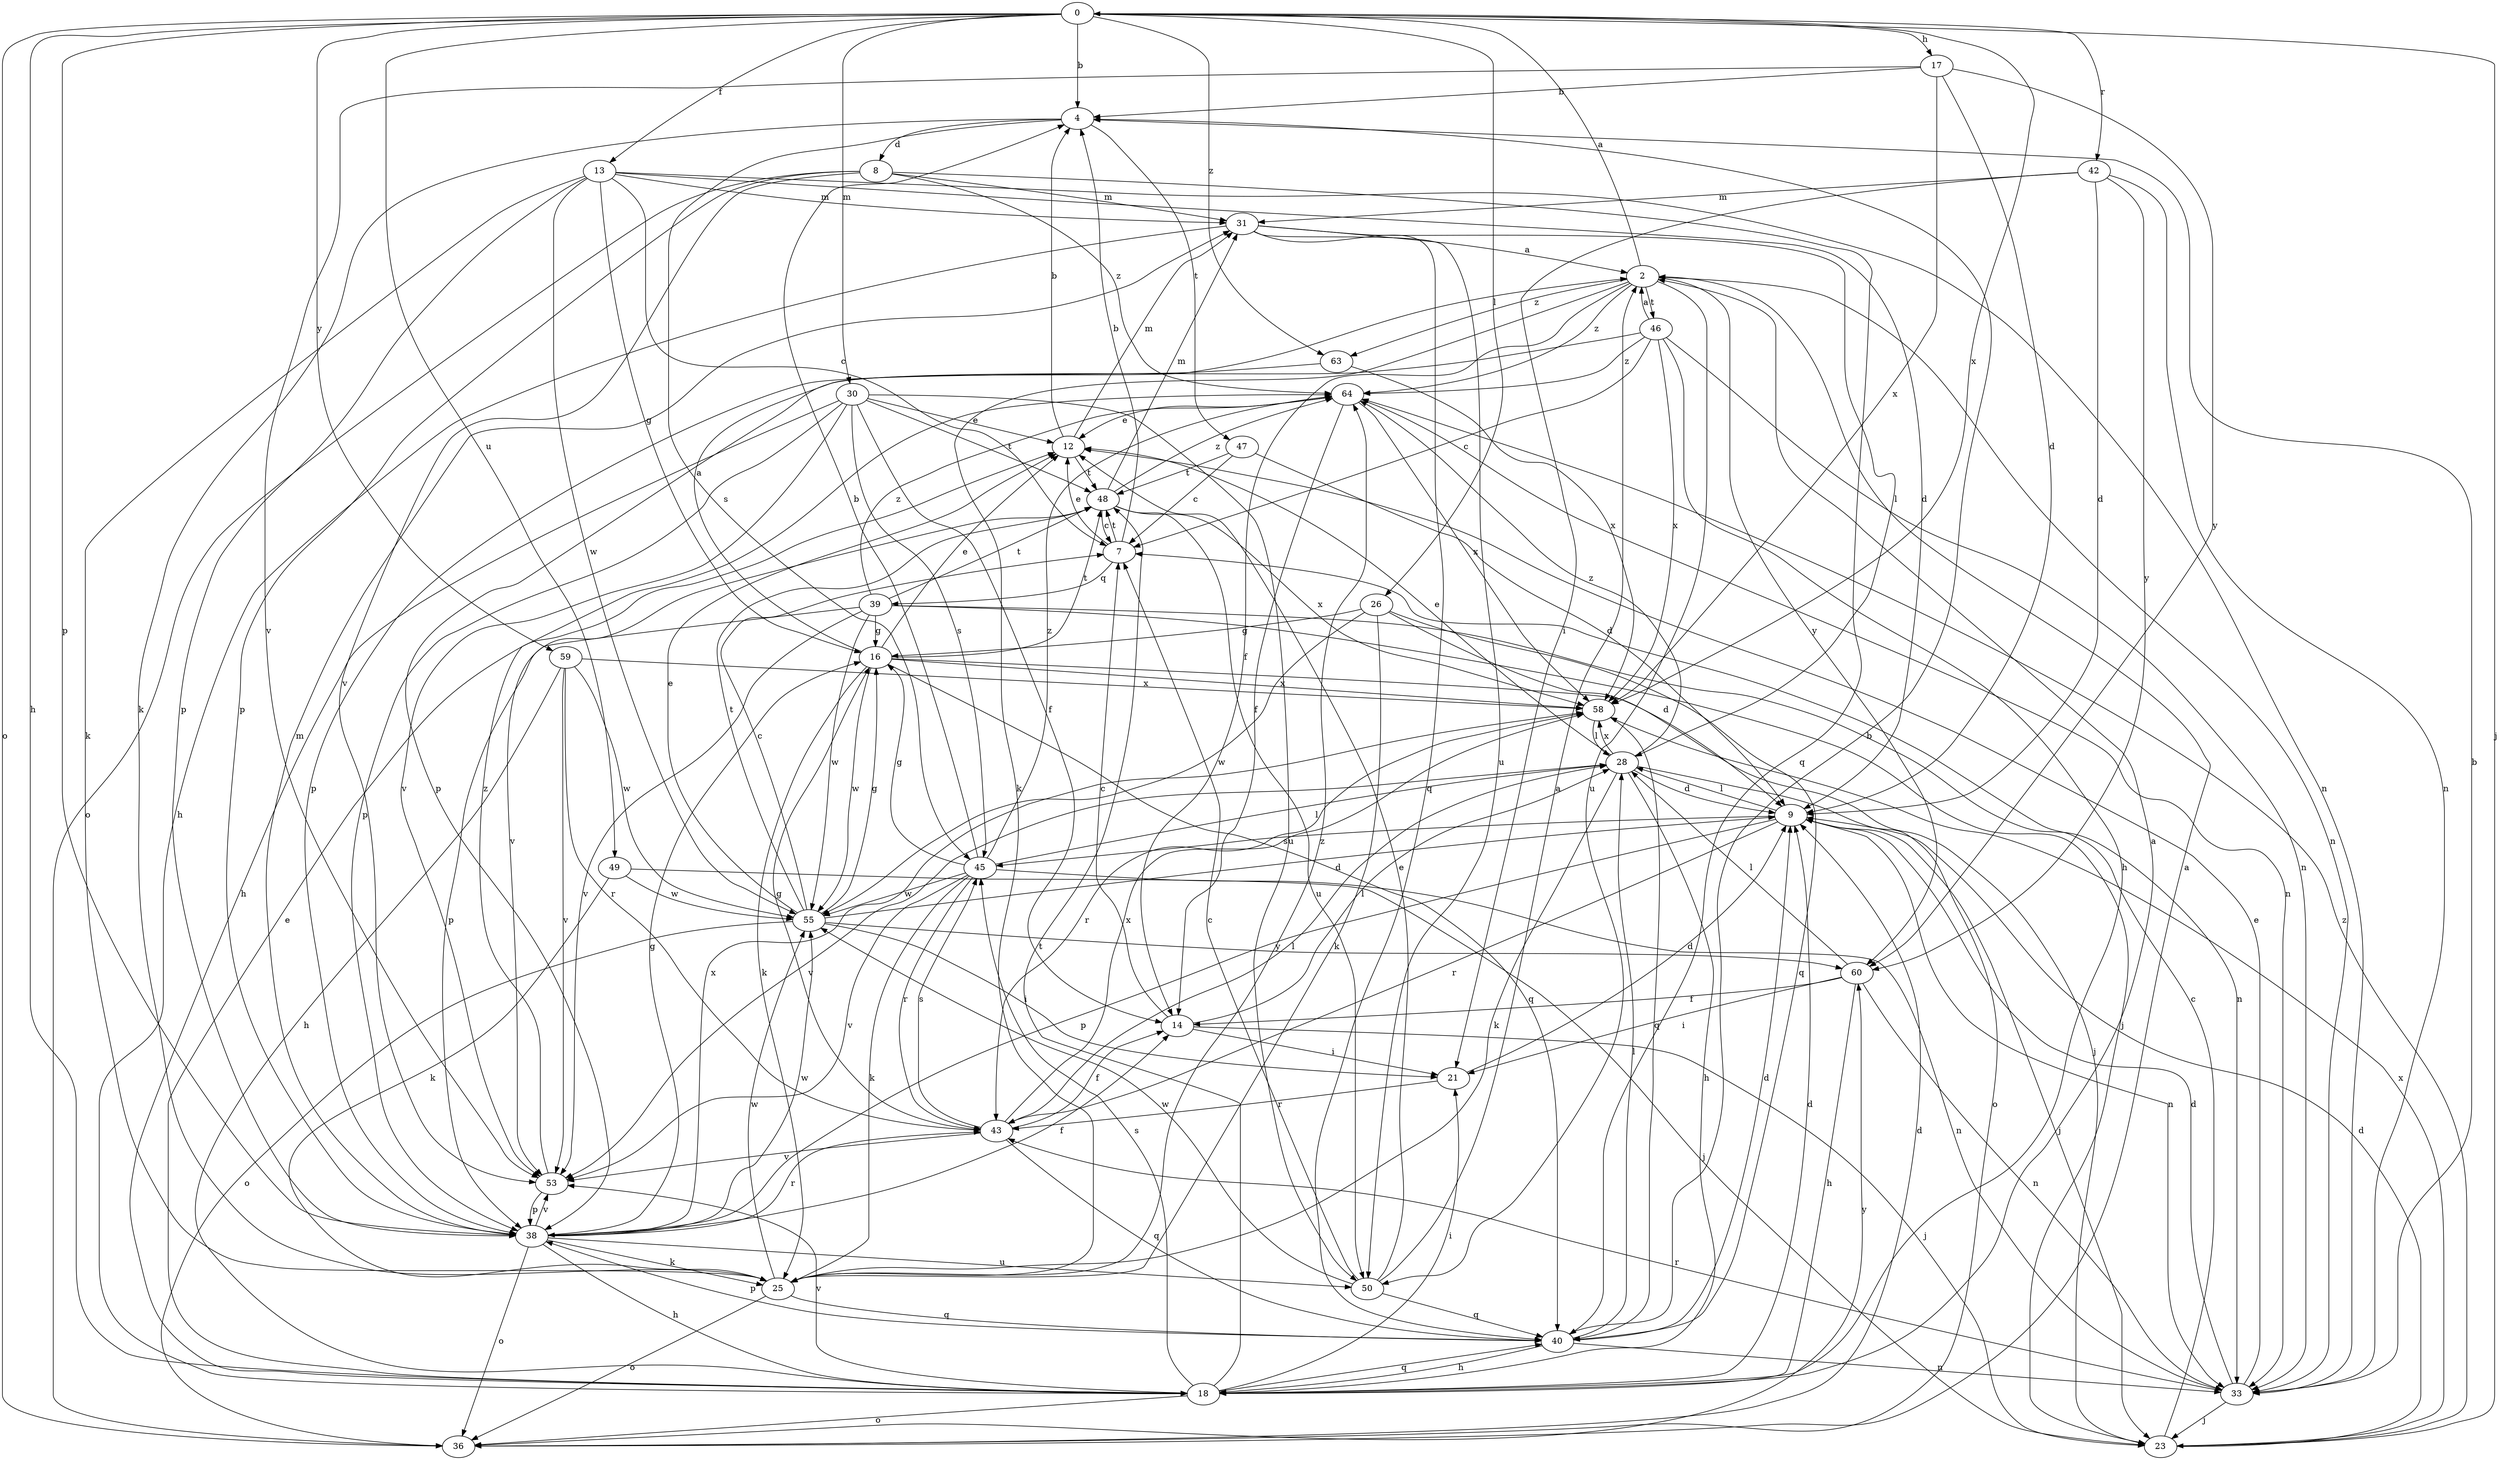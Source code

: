 strict digraph  {
0;
2;
4;
7;
8;
9;
12;
13;
14;
16;
17;
18;
21;
23;
25;
26;
28;
30;
31;
33;
36;
38;
39;
40;
42;
43;
45;
46;
47;
48;
49;
50;
53;
55;
58;
59;
60;
63;
64;
0 -> 4  [label=b];
0 -> 13  [label=f];
0 -> 17  [label=h];
0 -> 18  [label=h];
0 -> 23  [label=j];
0 -> 26  [label=l];
0 -> 30  [label=m];
0 -> 36  [label=o];
0 -> 38  [label=p];
0 -> 42  [label=r];
0 -> 49  [label=u];
0 -> 58  [label=x];
0 -> 59  [label=y];
0 -> 63  [label=z];
2 -> 0  [label=a];
2 -> 14  [label=f];
2 -> 25  [label=k];
2 -> 33  [label=n];
2 -> 46  [label=t];
2 -> 50  [label=u];
2 -> 60  [label=y];
2 -> 63  [label=z];
2 -> 64  [label=z];
4 -> 8  [label=d];
4 -> 25  [label=k];
4 -> 45  [label=s];
4 -> 47  [label=t];
7 -> 4  [label=b];
7 -> 12  [label=e];
7 -> 39  [label=q];
7 -> 48  [label=t];
8 -> 31  [label=m];
8 -> 36  [label=o];
8 -> 38  [label=p];
8 -> 40  [label=q];
8 -> 53  [label=v];
8 -> 64  [label=z];
9 -> 23  [label=j];
9 -> 28  [label=l];
9 -> 33  [label=n];
9 -> 38  [label=p];
9 -> 43  [label=r];
9 -> 45  [label=s];
12 -> 4  [label=b];
12 -> 31  [label=m];
12 -> 48  [label=t];
13 -> 7  [label=c];
13 -> 9  [label=d];
13 -> 16  [label=g];
13 -> 25  [label=k];
13 -> 31  [label=m];
13 -> 33  [label=n];
13 -> 38  [label=p];
13 -> 55  [label=w];
14 -> 7  [label=c];
14 -> 21  [label=i];
14 -> 23  [label=j];
14 -> 28  [label=l];
16 -> 2  [label=a];
16 -> 12  [label=e];
16 -> 23  [label=j];
16 -> 25  [label=k];
16 -> 40  [label=q];
16 -> 48  [label=t];
16 -> 55  [label=w];
16 -> 58  [label=x];
17 -> 4  [label=b];
17 -> 9  [label=d];
17 -> 53  [label=v];
17 -> 58  [label=x];
17 -> 60  [label=y];
18 -> 2  [label=a];
18 -> 9  [label=d];
18 -> 12  [label=e];
18 -> 21  [label=i];
18 -> 36  [label=o];
18 -> 40  [label=q];
18 -> 45  [label=s];
18 -> 48  [label=t];
18 -> 53  [label=v];
21 -> 9  [label=d];
21 -> 43  [label=r];
23 -> 7  [label=c];
23 -> 9  [label=d];
23 -> 58  [label=x];
23 -> 64  [label=z];
25 -> 36  [label=o];
25 -> 40  [label=q];
25 -> 55  [label=w];
25 -> 64  [label=z];
26 -> 9  [label=d];
26 -> 16  [label=g];
26 -> 25  [label=k];
26 -> 40  [label=q];
26 -> 55  [label=w];
28 -> 9  [label=d];
28 -> 12  [label=e];
28 -> 18  [label=h];
28 -> 25  [label=k];
28 -> 36  [label=o];
28 -> 53  [label=v];
28 -> 58  [label=x];
28 -> 64  [label=z];
30 -> 12  [label=e];
30 -> 14  [label=f];
30 -> 18  [label=h];
30 -> 38  [label=p];
30 -> 45  [label=s];
30 -> 48  [label=t];
30 -> 50  [label=u];
30 -> 53  [label=v];
31 -> 2  [label=a];
31 -> 18  [label=h];
31 -> 28  [label=l];
31 -> 40  [label=q];
31 -> 50  [label=u];
33 -> 4  [label=b];
33 -> 9  [label=d];
33 -> 12  [label=e];
33 -> 23  [label=j];
33 -> 43  [label=r];
36 -> 2  [label=a];
36 -> 9  [label=d];
36 -> 60  [label=y];
38 -> 14  [label=f];
38 -> 16  [label=g];
38 -> 18  [label=h];
38 -> 25  [label=k];
38 -> 31  [label=m];
38 -> 36  [label=o];
38 -> 43  [label=r];
38 -> 50  [label=u];
38 -> 53  [label=v];
38 -> 55  [label=w];
38 -> 58  [label=x];
39 -> 16  [label=g];
39 -> 23  [label=j];
39 -> 33  [label=n];
39 -> 38  [label=p];
39 -> 48  [label=t];
39 -> 53  [label=v];
39 -> 55  [label=w];
39 -> 64  [label=z];
40 -> 4  [label=b];
40 -> 9  [label=d];
40 -> 18  [label=h];
40 -> 28  [label=l];
40 -> 33  [label=n];
40 -> 38  [label=p];
42 -> 9  [label=d];
42 -> 21  [label=i];
42 -> 31  [label=m];
42 -> 33  [label=n];
42 -> 60  [label=y];
43 -> 14  [label=f];
43 -> 16  [label=g];
43 -> 28  [label=l];
43 -> 40  [label=q];
43 -> 45  [label=s];
43 -> 53  [label=v];
43 -> 58  [label=x];
45 -> 4  [label=b];
45 -> 16  [label=g];
45 -> 25  [label=k];
45 -> 28  [label=l];
45 -> 33  [label=n];
45 -> 43  [label=r];
45 -> 53  [label=v];
45 -> 55  [label=w];
45 -> 64  [label=z];
46 -> 2  [label=a];
46 -> 7  [label=c];
46 -> 18  [label=h];
46 -> 33  [label=n];
46 -> 38  [label=p];
46 -> 58  [label=x];
46 -> 64  [label=z];
47 -> 7  [label=c];
47 -> 9  [label=d];
47 -> 48  [label=t];
48 -> 7  [label=c];
48 -> 31  [label=m];
48 -> 50  [label=u];
48 -> 53  [label=v];
48 -> 58  [label=x];
48 -> 64  [label=z];
49 -> 23  [label=j];
49 -> 25  [label=k];
49 -> 55  [label=w];
50 -> 2  [label=a];
50 -> 7  [label=c];
50 -> 12  [label=e];
50 -> 40  [label=q];
50 -> 55  [label=w];
53 -> 38  [label=p];
53 -> 64  [label=z];
55 -> 7  [label=c];
55 -> 9  [label=d];
55 -> 12  [label=e];
55 -> 16  [label=g];
55 -> 21  [label=i];
55 -> 36  [label=o];
55 -> 48  [label=t];
55 -> 60  [label=y];
58 -> 28  [label=l];
58 -> 40  [label=q];
58 -> 43  [label=r];
59 -> 18  [label=h];
59 -> 43  [label=r];
59 -> 53  [label=v];
59 -> 55  [label=w];
59 -> 58  [label=x];
60 -> 14  [label=f];
60 -> 18  [label=h];
60 -> 21  [label=i];
60 -> 28  [label=l];
60 -> 33  [label=n];
63 -> 38  [label=p];
63 -> 58  [label=x];
64 -> 12  [label=e];
64 -> 14  [label=f];
64 -> 33  [label=n];
64 -> 58  [label=x];
}
